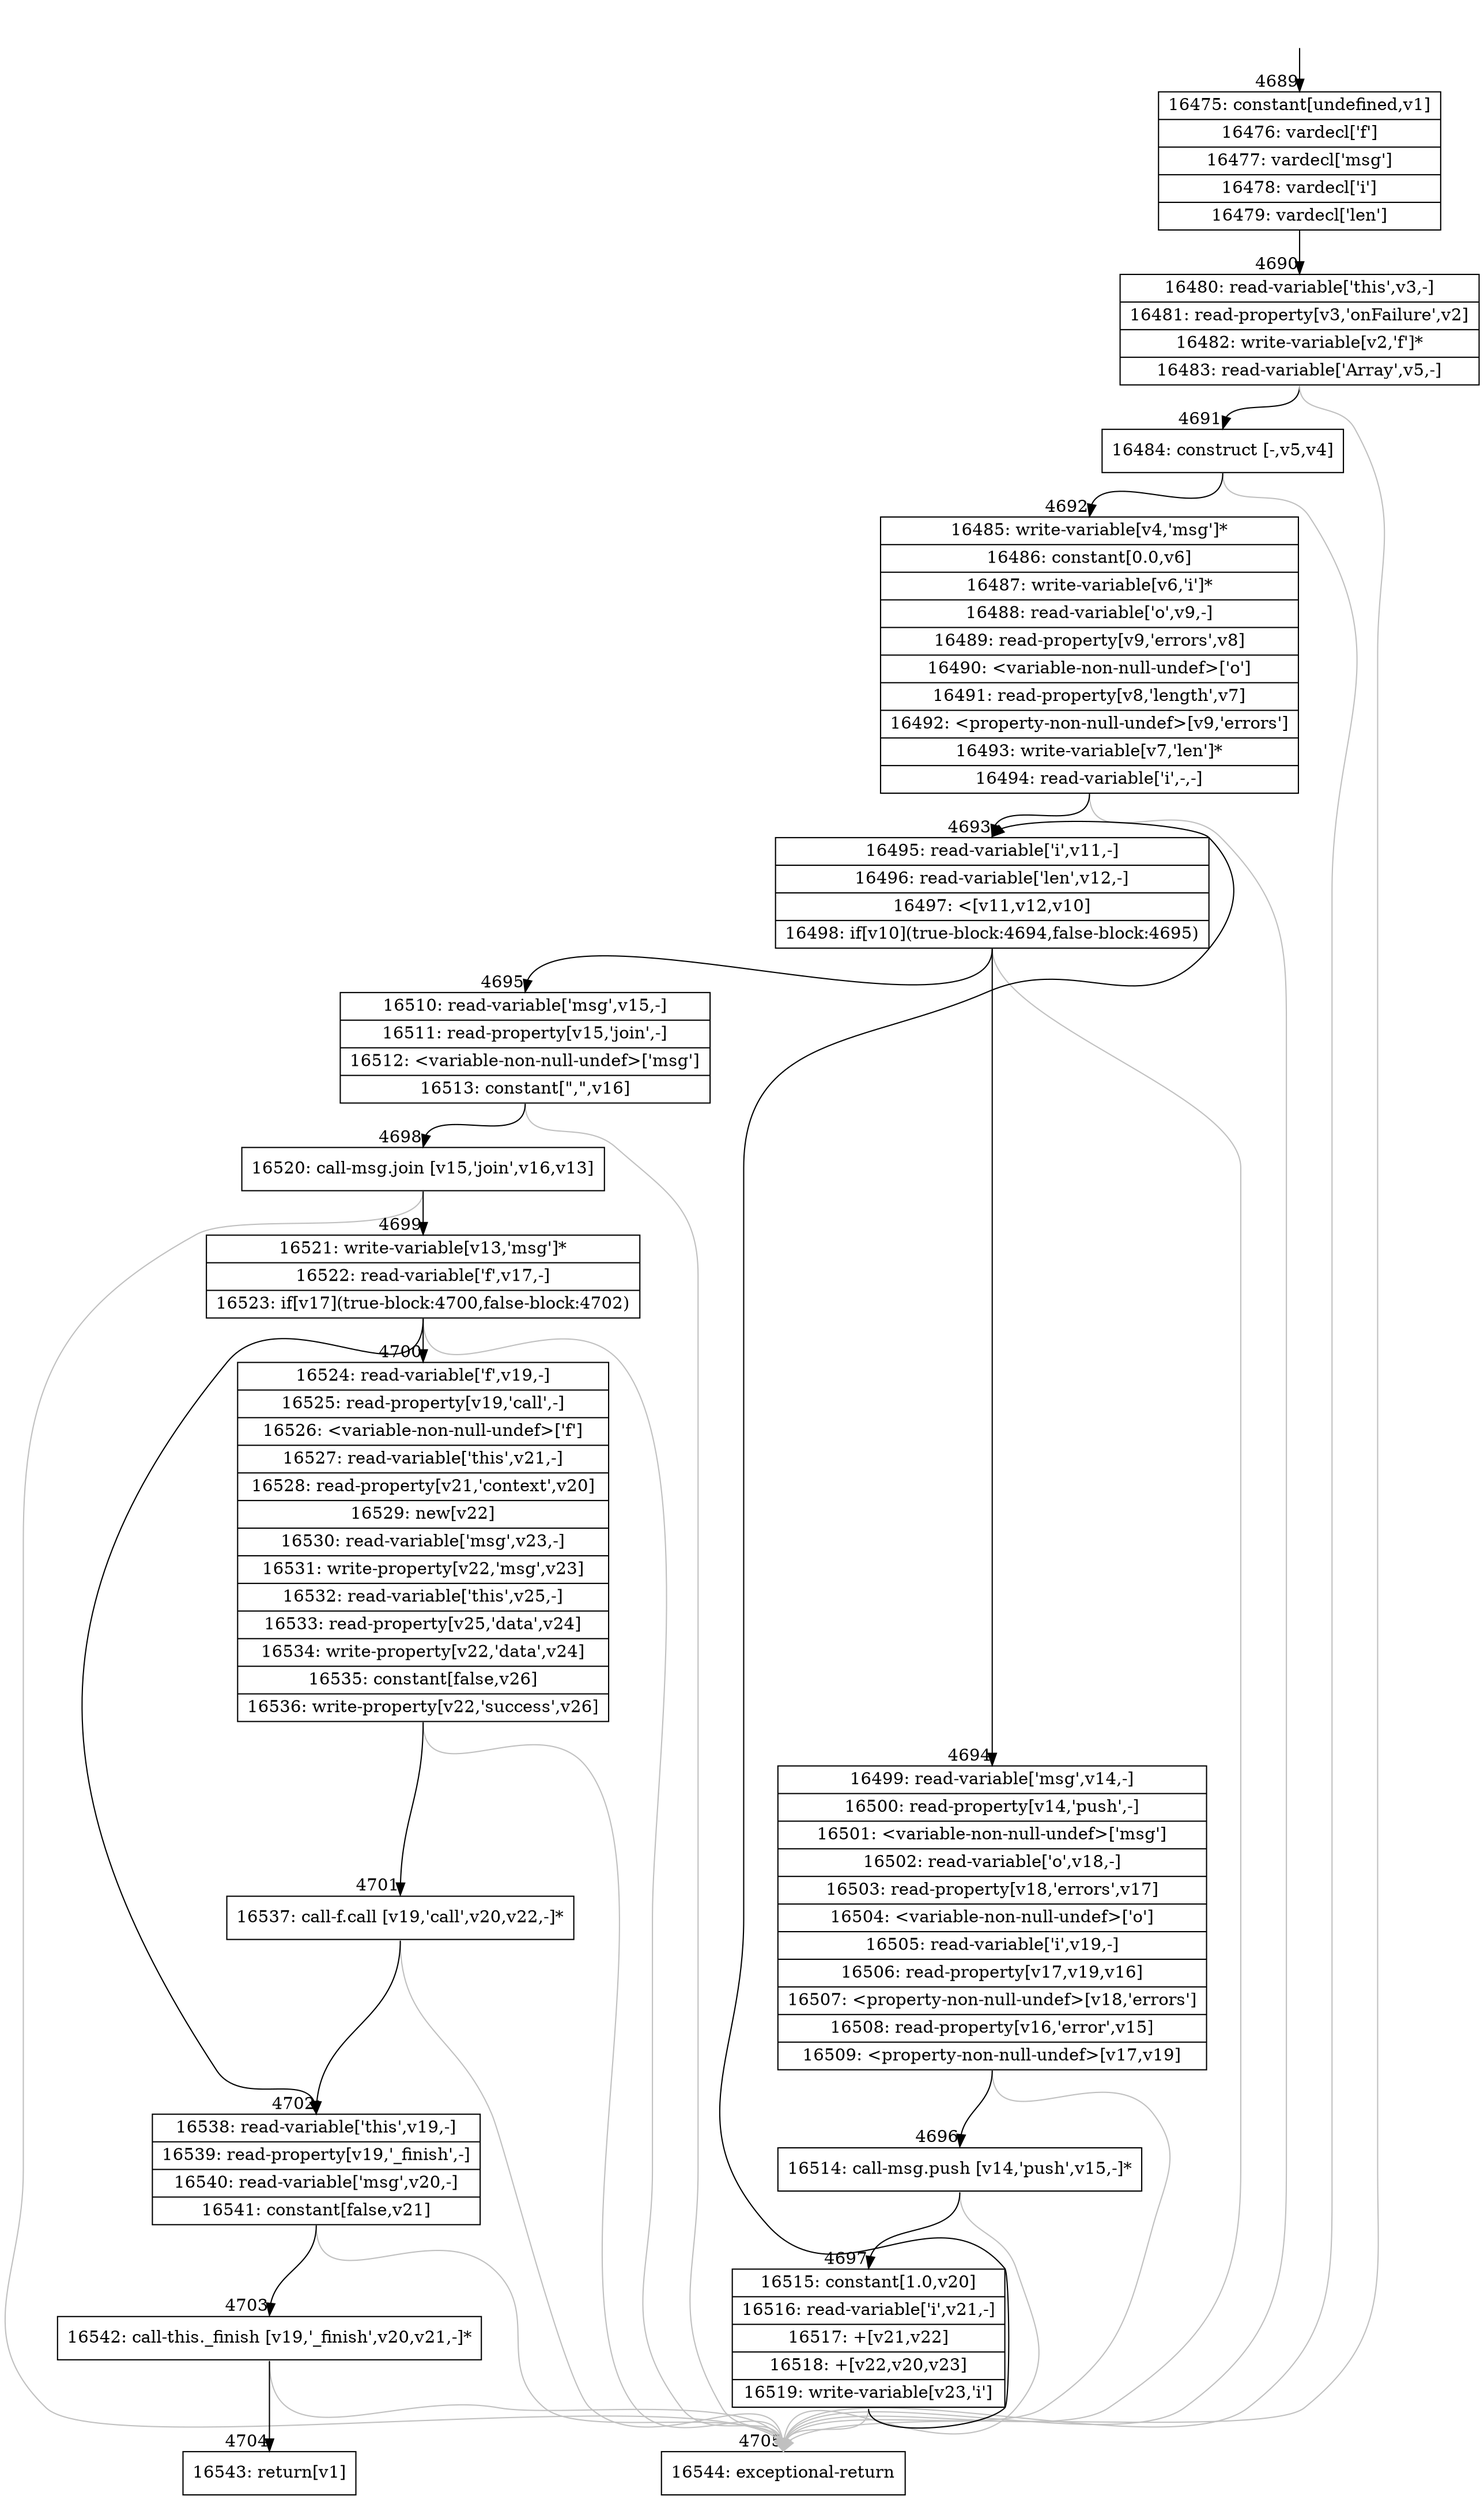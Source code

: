 digraph {
rankdir="TD"
BB_entry215[shape=none,label=""];
BB_entry215 -> BB4689 [tailport=s, headport=n, headlabel="    4689"]
BB4689 [shape=record label="{16475: constant[undefined,v1]|16476: vardecl['f']|16477: vardecl['msg']|16478: vardecl['i']|16479: vardecl['len']}" ] 
BB4689 -> BB4690 [tailport=s, headport=n, headlabel="      4690"]
BB4690 [shape=record label="{16480: read-variable['this',v3,-]|16481: read-property[v3,'onFailure',v2]|16482: write-variable[v2,'f']*|16483: read-variable['Array',v5,-]}" ] 
BB4690 -> BB4691 [tailport=s, headport=n, headlabel="      4691"]
BB4690 -> BB4705 [tailport=s, headport=n, color=gray, headlabel="      4705"]
BB4691 [shape=record label="{16484: construct [-,v5,v4]}" ] 
BB4691 -> BB4692 [tailport=s, headport=n, headlabel="      4692"]
BB4691 -> BB4705 [tailport=s, headport=n, color=gray]
BB4692 [shape=record label="{16485: write-variable[v4,'msg']*|16486: constant[0.0,v6]|16487: write-variable[v6,'i']*|16488: read-variable['o',v9,-]|16489: read-property[v9,'errors',v8]|16490: \<variable-non-null-undef\>['o']|16491: read-property[v8,'length',v7]|16492: \<property-non-null-undef\>[v9,'errors']|16493: write-variable[v7,'len']*|16494: read-variable['i',-,-]}" ] 
BB4692 -> BB4693 [tailport=s, headport=n, headlabel="      4693"]
BB4692 -> BB4705 [tailport=s, headport=n, color=gray]
BB4693 [shape=record label="{16495: read-variable['i',v11,-]|16496: read-variable['len',v12,-]|16497: \<[v11,v12,v10]|16498: if[v10](true-block:4694,false-block:4695)}" ] 
BB4693 -> BB4694 [tailport=s, headport=n, headlabel="      4694"]
BB4693 -> BB4695 [tailport=s, headport=n, headlabel="      4695"]
BB4693 -> BB4705 [tailport=s, headport=n, color=gray]
BB4694 [shape=record label="{16499: read-variable['msg',v14,-]|16500: read-property[v14,'push',-]|16501: \<variable-non-null-undef\>['msg']|16502: read-variable['o',v18,-]|16503: read-property[v18,'errors',v17]|16504: \<variable-non-null-undef\>['o']|16505: read-variable['i',v19,-]|16506: read-property[v17,v19,v16]|16507: \<property-non-null-undef\>[v18,'errors']|16508: read-property[v16,'error',v15]|16509: \<property-non-null-undef\>[v17,v19]}" ] 
BB4694 -> BB4696 [tailport=s, headport=n, headlabel="      4696"]
BB4694 -> BB4705 [tailport=s, headport=n, color=gray]
BB4695 [shape=record label="{16510: read-variable['msg',v15,-]|16511: read-property[v15,'join',-]|16512: \<variable-non-null-undef\>['msg']|16513: constant[\",\",v16]}" ] 
BB4695 -> BB4698 [tailport=s, headport=n, headlabel="      4698"]
BB4695 -> BB4705 [tailport=s, headport=n, color=gray]
BB4696 [shape=record label="{16514: call-msg.push [v14,'push',v15,-]*}" ] 
BB4696 -> BB4697 [tailport=s, headport=n, headlabel="      4697"]
BB4696 -> BB4705 [tailport=s, headport=n, color=gray]
BB4697 [shape=record label="{16515: constant[1.0,v20]|16516: read-variable['i',v21,-]|16517: +[v21,v22]|16518: +[v22,v20,v23]|16519: write-variable[v23,'i']}" ] 
BB4697 -> BB4693 [tailport=s, headport=n]
BB4697 -> BB4705 [tailport=s, headport=n, color=gray]
BB4698 [shape=record label="{16520: call-msg.join [v15,'join',v16,v13]}" ] 
BB4698 -> BB4699 [tailport=s, headport=n, headlabel="      4699"]
BB4698 -> BB4705 [tailport=s, headport=n, color=gray]
BB4699 [shape=record label="{16521: write-variable[v13,'msg']*|16522: read-variable['f',v17,-]|16523: if[v17](true-block:4700,false-block:4702)}" ] 
BB4699 -> BB4700 [tailport=s, headport=n, headlabel="      4700"]
BB4699 -> BB4702 [tailport=s, headport=n, headlabel="      4702"]
BB4699 -> BB4705 [tailport=s, headport=n, color=gray]
BB4700 [shape=record label="{16524: read-variable['f',v19,-]|16525: read-property[v19,'call',-]|16526: \<variable-non-null-undef\>['f']|16527: read-variable['this',v21,-]|16528: read-property[v21,'context',v20]|16529: new[v22]|16530: read-variable['msg',v23,-]|16531: write-property[v22,'msg',v23]|16532: read-variable['this',v25,-]|16533: read-property[v25,'data',v24]|16534: write-property[v22,'data',v24]|16535: constant[false,v26]|16536: write-property[v22,'success',v26]}" ] 
BB4700 -> BB4701 [tailport=s, headport=n, headlabel="      4701"]
BB4700 -> BB4705 [tailport=s, headport=n, color=gray]
BB4701 [shape=record label="{16537: call-f.call [v19,'call',v20,v22,-]*}" ] 
BB4701 -> BB4702 [tailport=s, headport=n]
BB4701 -> BB4705 [tailport=s, headport=n, color=gray]
BB4702 [shape=record label="{16538: read-variable['this',v19,-]|16539: read-property[v19,'_finish',-]|16540: read-variable['msg',v20,-]|16541: constant[false,v21]}" ] 
BB4702 -> BB4703 [tailport=s, headport=n, headlabel="      4703"]
BB4702 -> BB4705 [tailport=s, headport=n, color=gray]
BB4703 [shape=record label="{16542: call-this._finish [v19,'_finish',v20,v21,-]*}" ] 
BB4703 -> BB4704 [tailport=s, headport=n, headlabel="      4704"]
BB4703 -> BB4705 [tailport=s, headport=n, color=gray]
BB4704 [shape=record label="{16543: return[v1]}" ] 
BB4705 [shape=record label="{16544: exceptional-return}" ] 
//#$~ 7838
}
